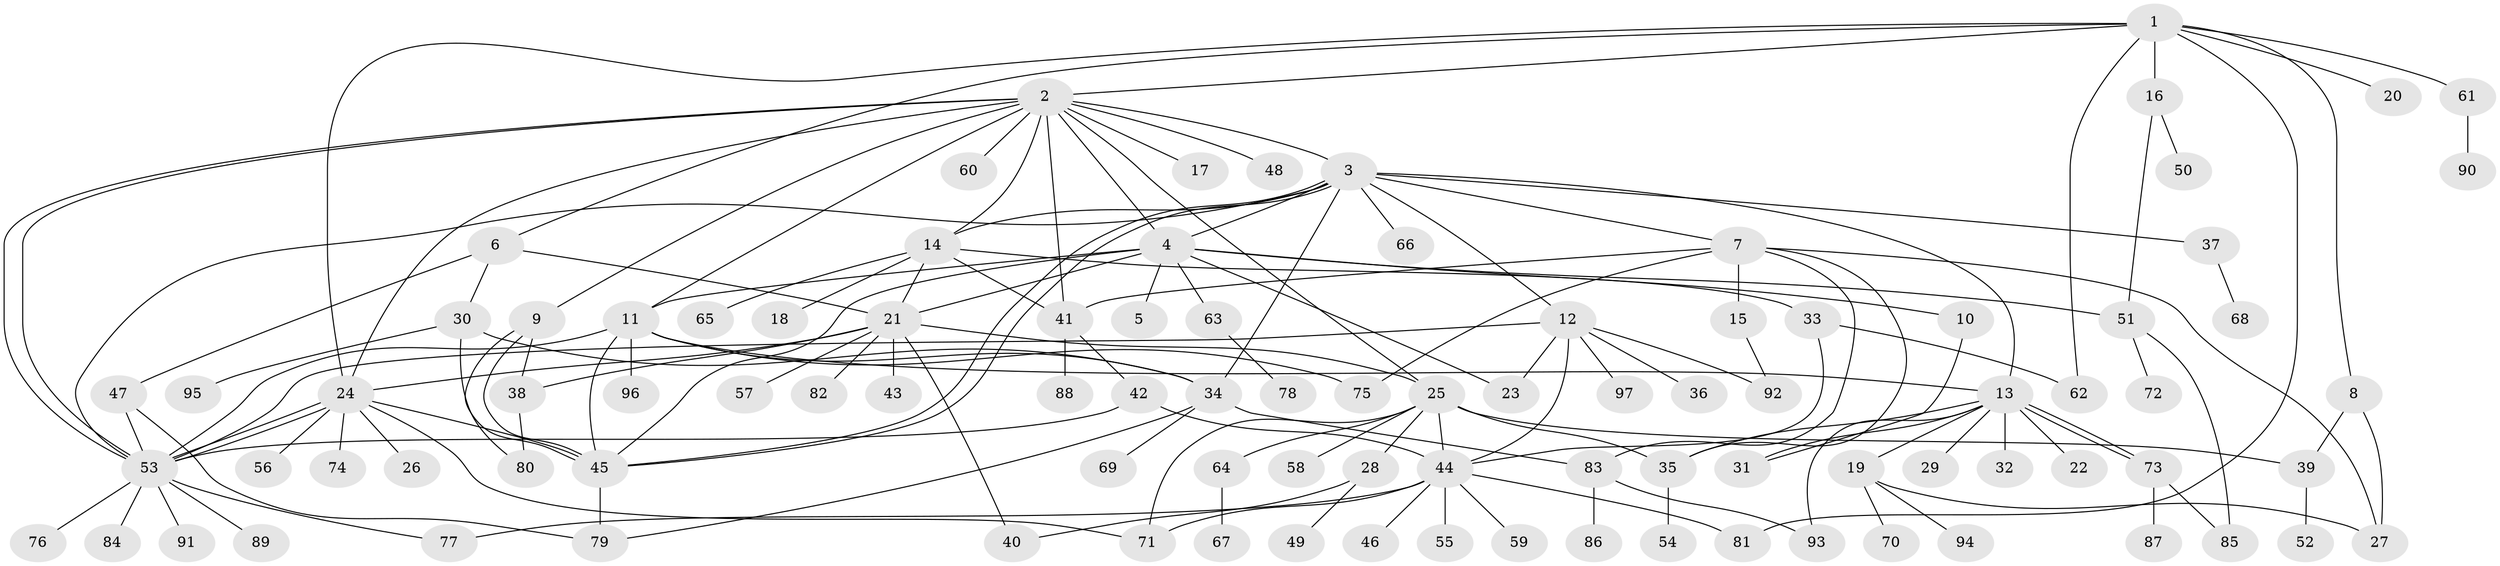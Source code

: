 // Generated by graph-tools (version 1.1) at 2025/25/03/09/25 03:25:53]
// undirected, 97 vertices, 150 edges
graph export_dot {
graph [start="1"]
  node [color=gray90,style=filled];
  1;
  2;
  3;
  4;
  5;
  6;
  7;
  8;
  9;
  10;
  11;
  12;
  13;
  14;
  15;
  16;
  17;
  18;
  19;
  20;
  21;
  22;
  23;
  24;
  25;
  26;
  27;
  28;
  29;
  30;
  31;
  32;
  33;
  34;
  35;
  36;
  37;
  38;
  39;
  40;
  41;
  42;
  43;
  44;
  45;
  46;
  47;
  48;
  49;
  50;
  51;
  52;
  53;
  54;
  55;
  56;
  57;
  58;
  59;
  60;
  61;
  62;
  63;
  64;
  65;
  66;
  67;
  68;
  69;
  70;
  71;
  72;
  73;
  74;
  75;
  76;
  77;
  78;
  79;
  80;
  81;
  82;
  83;
  84;
  85;
  86;
  87;
  88;
  89;
  90;
  91;
  92;
  93;
  94;
  95;
  96;
  97;
  1 -- 2;
  1 -- 6;
  1 -- 8;
  1 -- 16;
  1 -- 20;
  1 -- 24;
  1 -- 61;
  1 -- 62;
  1 -- 81;
  2 -- 3;
  2 -- 4;
  2 -- 9;
  2 -- 11;
  2 -- 14;
  2 -- 17;
  2 -- 24;
  2 -- 25;
  2 -- 41;
  2 -- 48;
  2 -- 53;
  2 -- 53;
  2 -- 60;
  3 -- 4;
  3 -- 7;
  3 -- 12;
  3 -- 13;
  3 -- 14;
  3 -- 34;
  3 -- 37;
  3 -- 45;
  3 -- 45;
  3 -- 53;
  3 -- 66;
  4 -- 5;
  4 -- 10;
  4 -- 11;
  4 -- 21;
  4 -- 23;
  4 -- 45;
  4 -- 51;
  4 -- 63;
  6 -- 21;
  6 -- 30;
  6 -- 47;
  7 -- 15;
  7 -- 27;
  7 -- 35;
  7 -- 41;
  7 -- 75;
  7 -- 83;
  8 -- 27;
  8 -- 39;
  9 -- 38;
  9 -- 45;
  9 -- 45;
  10 -- 31;
  11 -- 13;
  11 -- 34;
  11 -- 45;
  11 -- 53;
  11 -- 75;
  11 -- 96;
  12 -- 23;
  12 -- 36;
  12 -- 44;
  12 -- 53;
  12 -- 92;
  12 -- 97;
  13 -- 19;
  13 -- 22;
  13 -- 29;
  13 -- 31;
  13 -- 32;
  13 -- 35;
  13 -- 73;
  13 -- 73;
  13 -- 93;
  14 -- 18;
  14 -- 21;
  14 -- 33;
  14 -- 41;
  14 -- 65;
  15 -- 92;
  16 -- 50;
  16 -- 51;
  19 -- 27;
  19 -- 70;
  19 -- 94;
  21 -- 24;
  21 -- 25;
  21 -- 38;
  21 -- 40;
  21 -- 43;
  21 -- 57;
  21 -- 82;
  24 -- 26;
  24 -- 45;
  24 -- 53;
  24 -- 53;
  24 -- 56;
  24 -- 71;
  24 -- 74;
  25 -- 28;
  25 -- 35;
  25 -- 39;
  25 -- 44;
  25 -- 58;
  25 -- 64;
  25 -- 71;
  28 -- 40;
  28 -- 49;
  30 -- 34;
  30 -- 80;
  30 -- 95;
  33 -- 44;
  33 -- 62;
  34 -- 69;
  34 -- 79;
  34 -- 83;
  35 -- 54;
  37 -- 68;
  38 -- 80;
  39 -- 52;
  41 -- 42;
  41 -- 88;
  42 -- 44;
  42 -- 53;
  44 -- 46;
  44 -- 55;
  44 -- 59;
  44 -- 71;
  44 -- 77;
  44 -- 81;
  45 -- 79;
  47 -- 53;
  47 -- 79;
  51 -- 72;
  51 -- 85;
  53 -- 76;
  53 -- 77;
  53 -- 84;
  53 -- 89;
  53 -- 91;
  61 -- 90;
  63 -- 78;
  64 -- 67;
  73 -- 85;
  73 -- 87;
  83 -- 86;
  83 -- 93;
}
